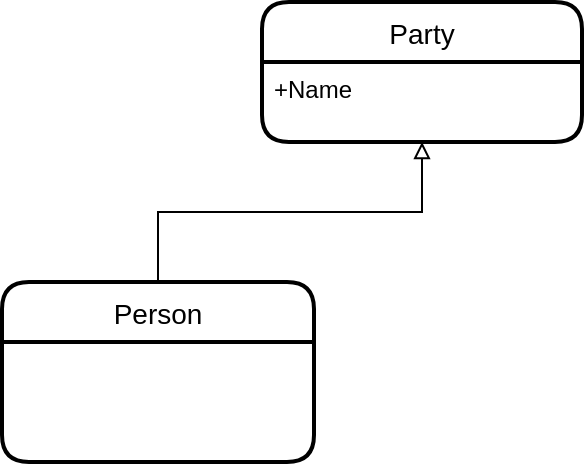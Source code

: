 <mxfile version="13.5.3" type="github">
  <diagram id="7pcdScLeFBV-4vA4IE1a" name="Page-1">
    <mxGraphModel dx="1038" dy="547" grid="1" gridSize="10" guides="1" tooltips="1" connect="1" arrows="1" fold="1" page="1" pageScale="1" pageWidth="827" pageHeight="1169" math="0" shadow="0">
      <root>
        <mxCell id="0" />
        <mxCell id="1" parent="0" />
        <mxCell id="xecTp9EdF2CIEmMlDXdN-1" value="Party" style="swimlane;childLayout=stackLayout;horizontal=1;startSize=30;horizontalStack=0;rounded=1;fontSize=14;fontStyle=0;strokeWidth=2;resizeParent=0;resizeLast=1;shadow=0;dashed=0;align=center;" vertex="1" parent="1">
          <mxGeometry x="360" y="120" width="160" height="70" as="geometry" />
        </mxCell>
        <mxCell id="xecTp9EdF2CIEmMlDXdN-2" value="+Name" style="align=left;strokeColor=none;fillColor=none;spacingLeft=4;fontSize=12;verticalAlign=top;resizable=0;rotatable=0;part=1;" vertex="1" parent="xecTp9EdF2CIEmMlDXdN-1">
          <mxGeometry y="30" width="160" height="40" as="geometry" />
        </mxCell>
        <mxCell id="xecTp9EdF2CIEmMlDXdN-5" style="edgeStyle=orthogonalEdgeStyle;rounded=0;orthogonalLoop=1;jettySize=auto;html=1;endArrow=block;endFill=0;" edge="1" parent="1" source="xecTp9EdF2CIEmMlDXdN-3" target="xecTp9EdF2CIEmMlDXdN-2">
          <mxGeometry relative="1" as="geometry" />
        </mxCell>
        <mxCell id="xecTp9EdF2CIEmMlDXdN-3" value="Person" style="swimlane;childLayout=stackLayout;horizontal=1;startSize=30;horizontalStack=0;rounded=1;fontSize=14;fontStyle=0;strokeWidth=2;resizeParent=0;resizeLast=1;shadow=0;dashed=0;align=center;" vertex="1" parent="1">
          <mxGeometry x="230" y="260" width="156" height="90" as="geometry" />
        </mxCell>
      </root>
    </mxGraphModel>
  </diagram>
</mxfile>
